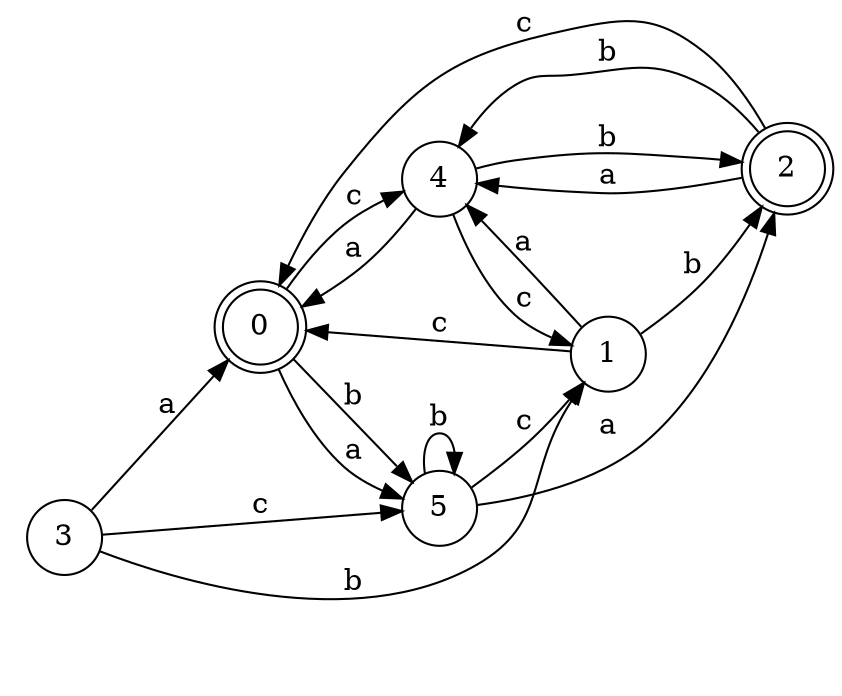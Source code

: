 digraph n5_4 {
__start0 [label="" shape="none"];

rankdir=LR;
size="8,5";

s0 [style="rounded,filled", color="black", fillcolor="white" shape="doublecircle", label="0"];
s1 [style="filled", color="black", fillcolor="white" shape="circle", label="1"];
s2 [style="rounded,filled", color="black", fillcolor="white" shape="doublecircle", label="2"];
s3 [style="filled", color="black", fillcolor="white" shape="circle", label="3"];
s4 [style="filled", color="black", fillcolor="white" shape="circle", label="4"];
s5 [style="filled", color="black", fillcolor="white" shape="circle", label="5"];
s0 -> s5 [label="a"];
s0 -> s5 [label="b"];
s0 -> s4 [label="c"];
s1 -> s4 [label="a"];
s1 -> s2 [label="b"];
s1 -> s0 [label="c"];
s2 -> s4 [label="a"];
s2 -> s4 [label="b"];
s2 -> s0 [label="c"];
s3 -> s0 [label="a"];
s3 -> s1 [label="b"];
s3 -> s5 [label="c"];
s4 -> s0 [label="a"];
s4 -> s2 [label="b"];
s4 -> s1 [label="c"];
s5 -> s2 [label="a"];
s5 -> s5 [label="b"];
s5 -> s1 [label="c"];

}